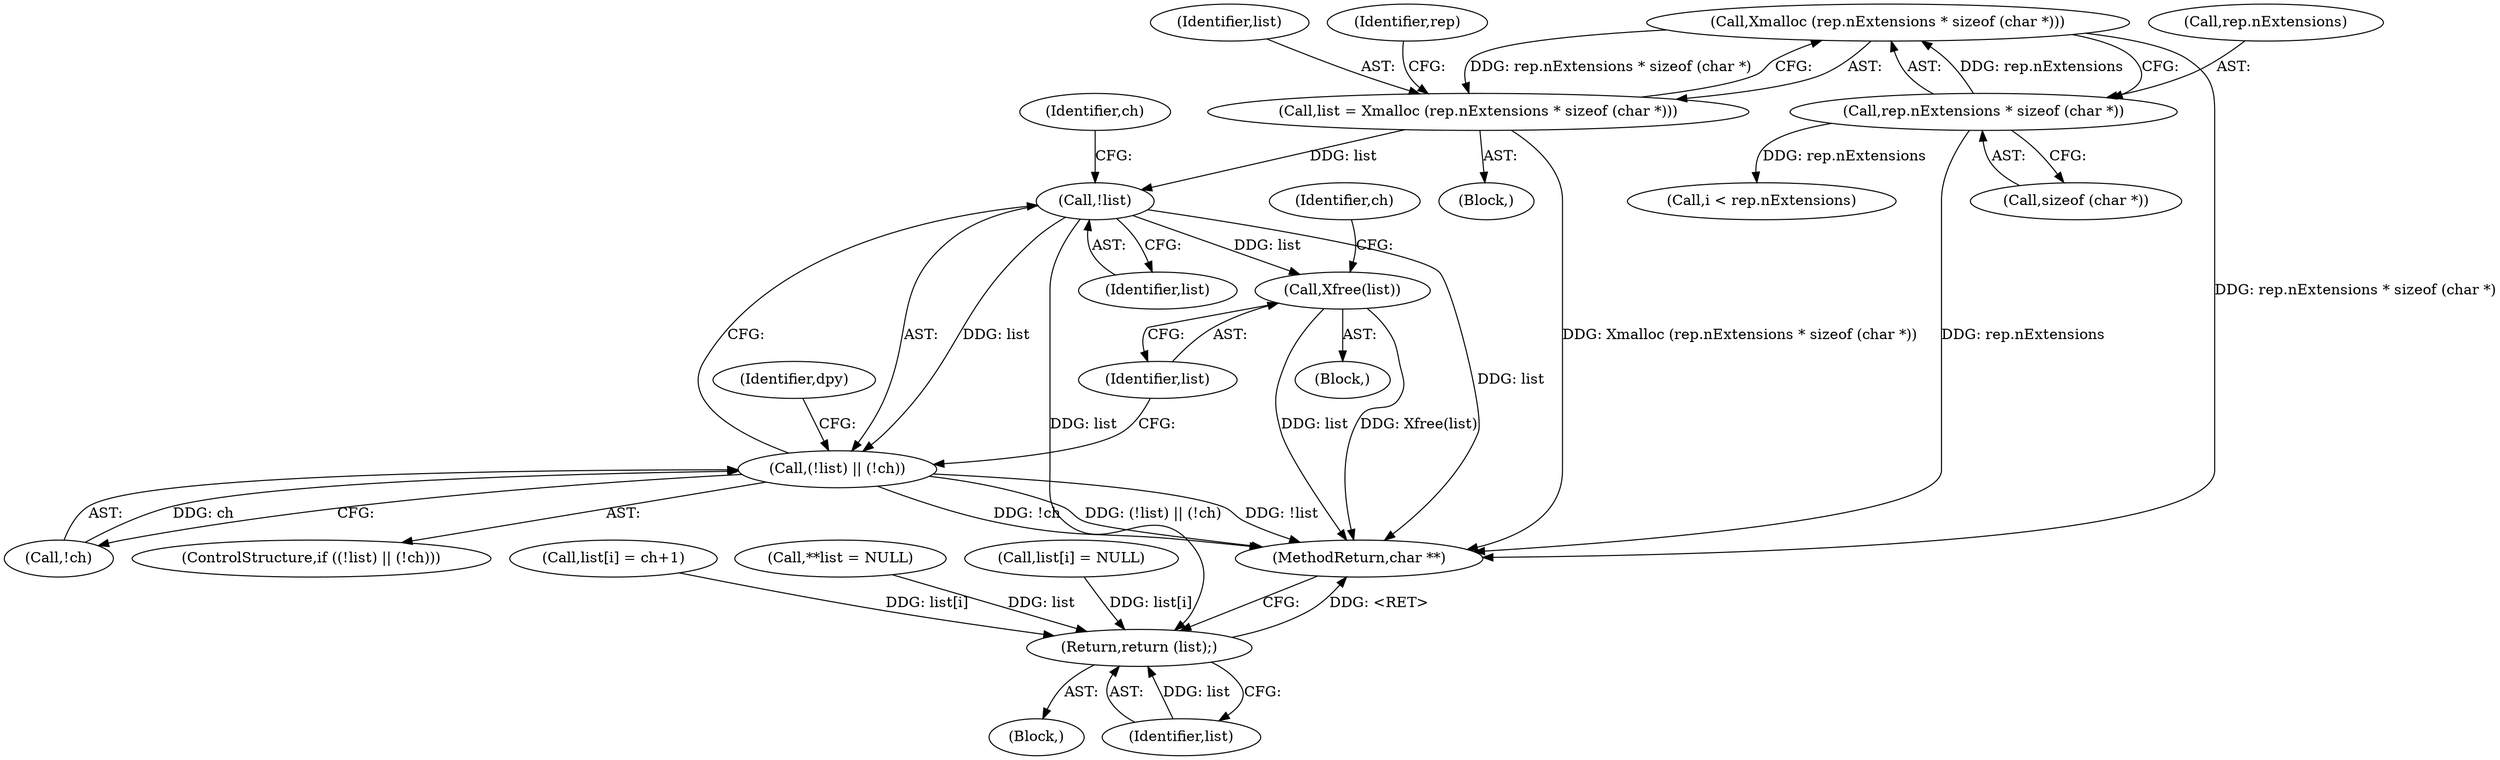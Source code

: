 digraph "0_libx11_dbf72805fd9d7b1846fe9a11b46f3994bfc27fea_0@API" {
"1000161" [label="(Call,Xmalloc (rep.nExtensions * sizeof (char *)))"];
"1000162" [label="(Call,rep.nExtensions * sizeof (char *))"];
"1000159" [label="(Call,list = Xmalloc (rep.nExtensions * sizeof (char *)))"];
"1000198" [label="(Call,!list)"];
"1000197" [label="(Call,(!list) || (!ch))"];
"1000203" [label="(Call,Xfree(list))"];
"1000290" [label="(Return,return (list);)"];
"1000204" [label="(Identifier,list)"];
"1000238" [label="(Call,i < rep.nExtensions)"];
"1000109" [label="(Block,)"];
"1000201" [label="(Identifier,ch)"];
"1000162" [label="(Call,rep.nExtensions * sizeof (char *))"];
"1000160" [label="(Identifier,list)"];
"1000253" [label="(Call,list[i] = ch+1)"];
"1000202" [label="(Block,)"];
"1000291" [label="(Identifier,list)"];
"1000198" [label="(Call,!list)"];
"1000197" [label="(Call,(!list) || (!ch))"];
"1000112" [label="(Call,**list = NULL)"];
"1000292" [label="(MethodReturn,char **)"];
"1000159" [label="(Call,list = Xmalloc (rep.nExtensions * sizeof (char *)))"];
"1000163" [label="(Call,rep.nExtensions)"];
"1000161" [label="(Call,Xmalloc (rep.nExtensions * sizeof (char *)))"];
"1000166" [label="(Call,sizeof (char *))"];
"1000200" [label="(Call,!ch)"];
"1000278" [label="(Call,list[i] = NULL)"];
"1000158" [label="(Block,)"];
"1000220" [label="(Identifier,dpy)"];
"1000199" [label="(Identifier,list)"];
"1000206" [label="(Identifier,ch)"];
"1000172" [label="(Identifier,rep)"];
"1000203" [label="(Call,Xfree(list))"];
"1000290" [label="(Return,return (list);)"];
"1000196" [label="(ControlStructure,if ((!list) || (!ch)))"];
"1000161" -> "1000159"  [label="AST: "];
"1000161" -> "1000162"  [label="CFG: "];
"1000162" -> "1000161"  [label="AST: "];
"1000159" -> "1000161"  [label="CFG: "];
"1000161" -> "1000292"  [label="DDG: rep.nExtensions * sizeof (char *)"];
"1000161" -> "1000159"  [label="DDG: rep.nExtensions * sizeof (char *)"];
"1000162" -> "1000161"  [label="DDG: rep.nExtensions"];
"1000162" -> "1000166"  [label="CFG: "];
"1000163" -> "1000162"  [label="AST: "];
"1000166" -> "1000162"  [label="AST: "];
"1000162" -> "1000292"  [label="DDG: rep.nExtensions"];
"1000162" -> "1000238"  [label="DDG: rep.nExtensions"];
"1000159" -> "1000158"  [label="AST: "];
"1000160" -> "1000159"  [label="AST: "];
"1000172" -> "1000159"  [label="CFG: "];
"1000159" -> "1000292"  [label="DDG: Xmalloc (rep.nExtensions * sizeof (char *))"];
"1000159" -> "1000198"  [label="DDG: list"];
"1000198" -> "1000197"  [label="AST: "];
"1000198" -> "1000199"  [label="CFG: "];
"1000199" -> "1000198"  [label="AST: "];
"1000201" -> "1000198"  [label="CFG: "];
"1000197" -> "1000198"  [label="CFG: "];
"1000198" -> "1000292"  [label="DDG: list"];
"1000198" -> "1000197"  [label="DDG: list"];
"1000198" -> "1000203"  [label="DDG: list"];
"1000198" -> "1000290"  [label="DDG: list"];
"1000197" -> "1000196"  [label="AST: "];
"1000197" -> "1000200"  [label="CFG: "];
"1000200" -> "1000197"  [label="AST: "];
"1000204" -> "1000197"  [label="CFG: "];
"1000220" -> "1000197"  [label="CFG: "];
"1000197" -> "1000292"  [label="DDG: !ch"];
"1000197" -> "1000292"  [label="DDG: (!list) || (!ch)"];
"1000197" -> "1000292"  [label="DDG: !list"];
"1000200" -> "1000197"  [label="DDG: ch"];
"1000203" -> "1000202"  [label="AST: "];
"1000203" -> "1000204"  [label="CFG: "];
"1000204" -> "1000203"  [label="AST: "];
"1000206" -> "1000203"  [label="CFG: "];
"1000203" -> "1000292"  [label="DDG: Xfree(list)"];
"1000203" -> "1000292"  [label="DDG: list"];
"1000290" -> "1000109"  [label="AST: "];
"1000290" -> "1000291"  [label="CFG: "];
"1000291" -> "1000290"  [label="AST: "];
"1000292" -> "1000290"  [label="CFG: "];
"1000290" -> "1000292"  [label="DDG: <RET>"];
"1000291" -> "1000290"  [label="DDG: list"];
"1000253" -> "1000290"  [label="DDG: list[i]"];
"1000112" -> "1000290"  [label="DDG: list"];
"1000278" -> "1000290"  [label="DDG: list[i]"];
}
